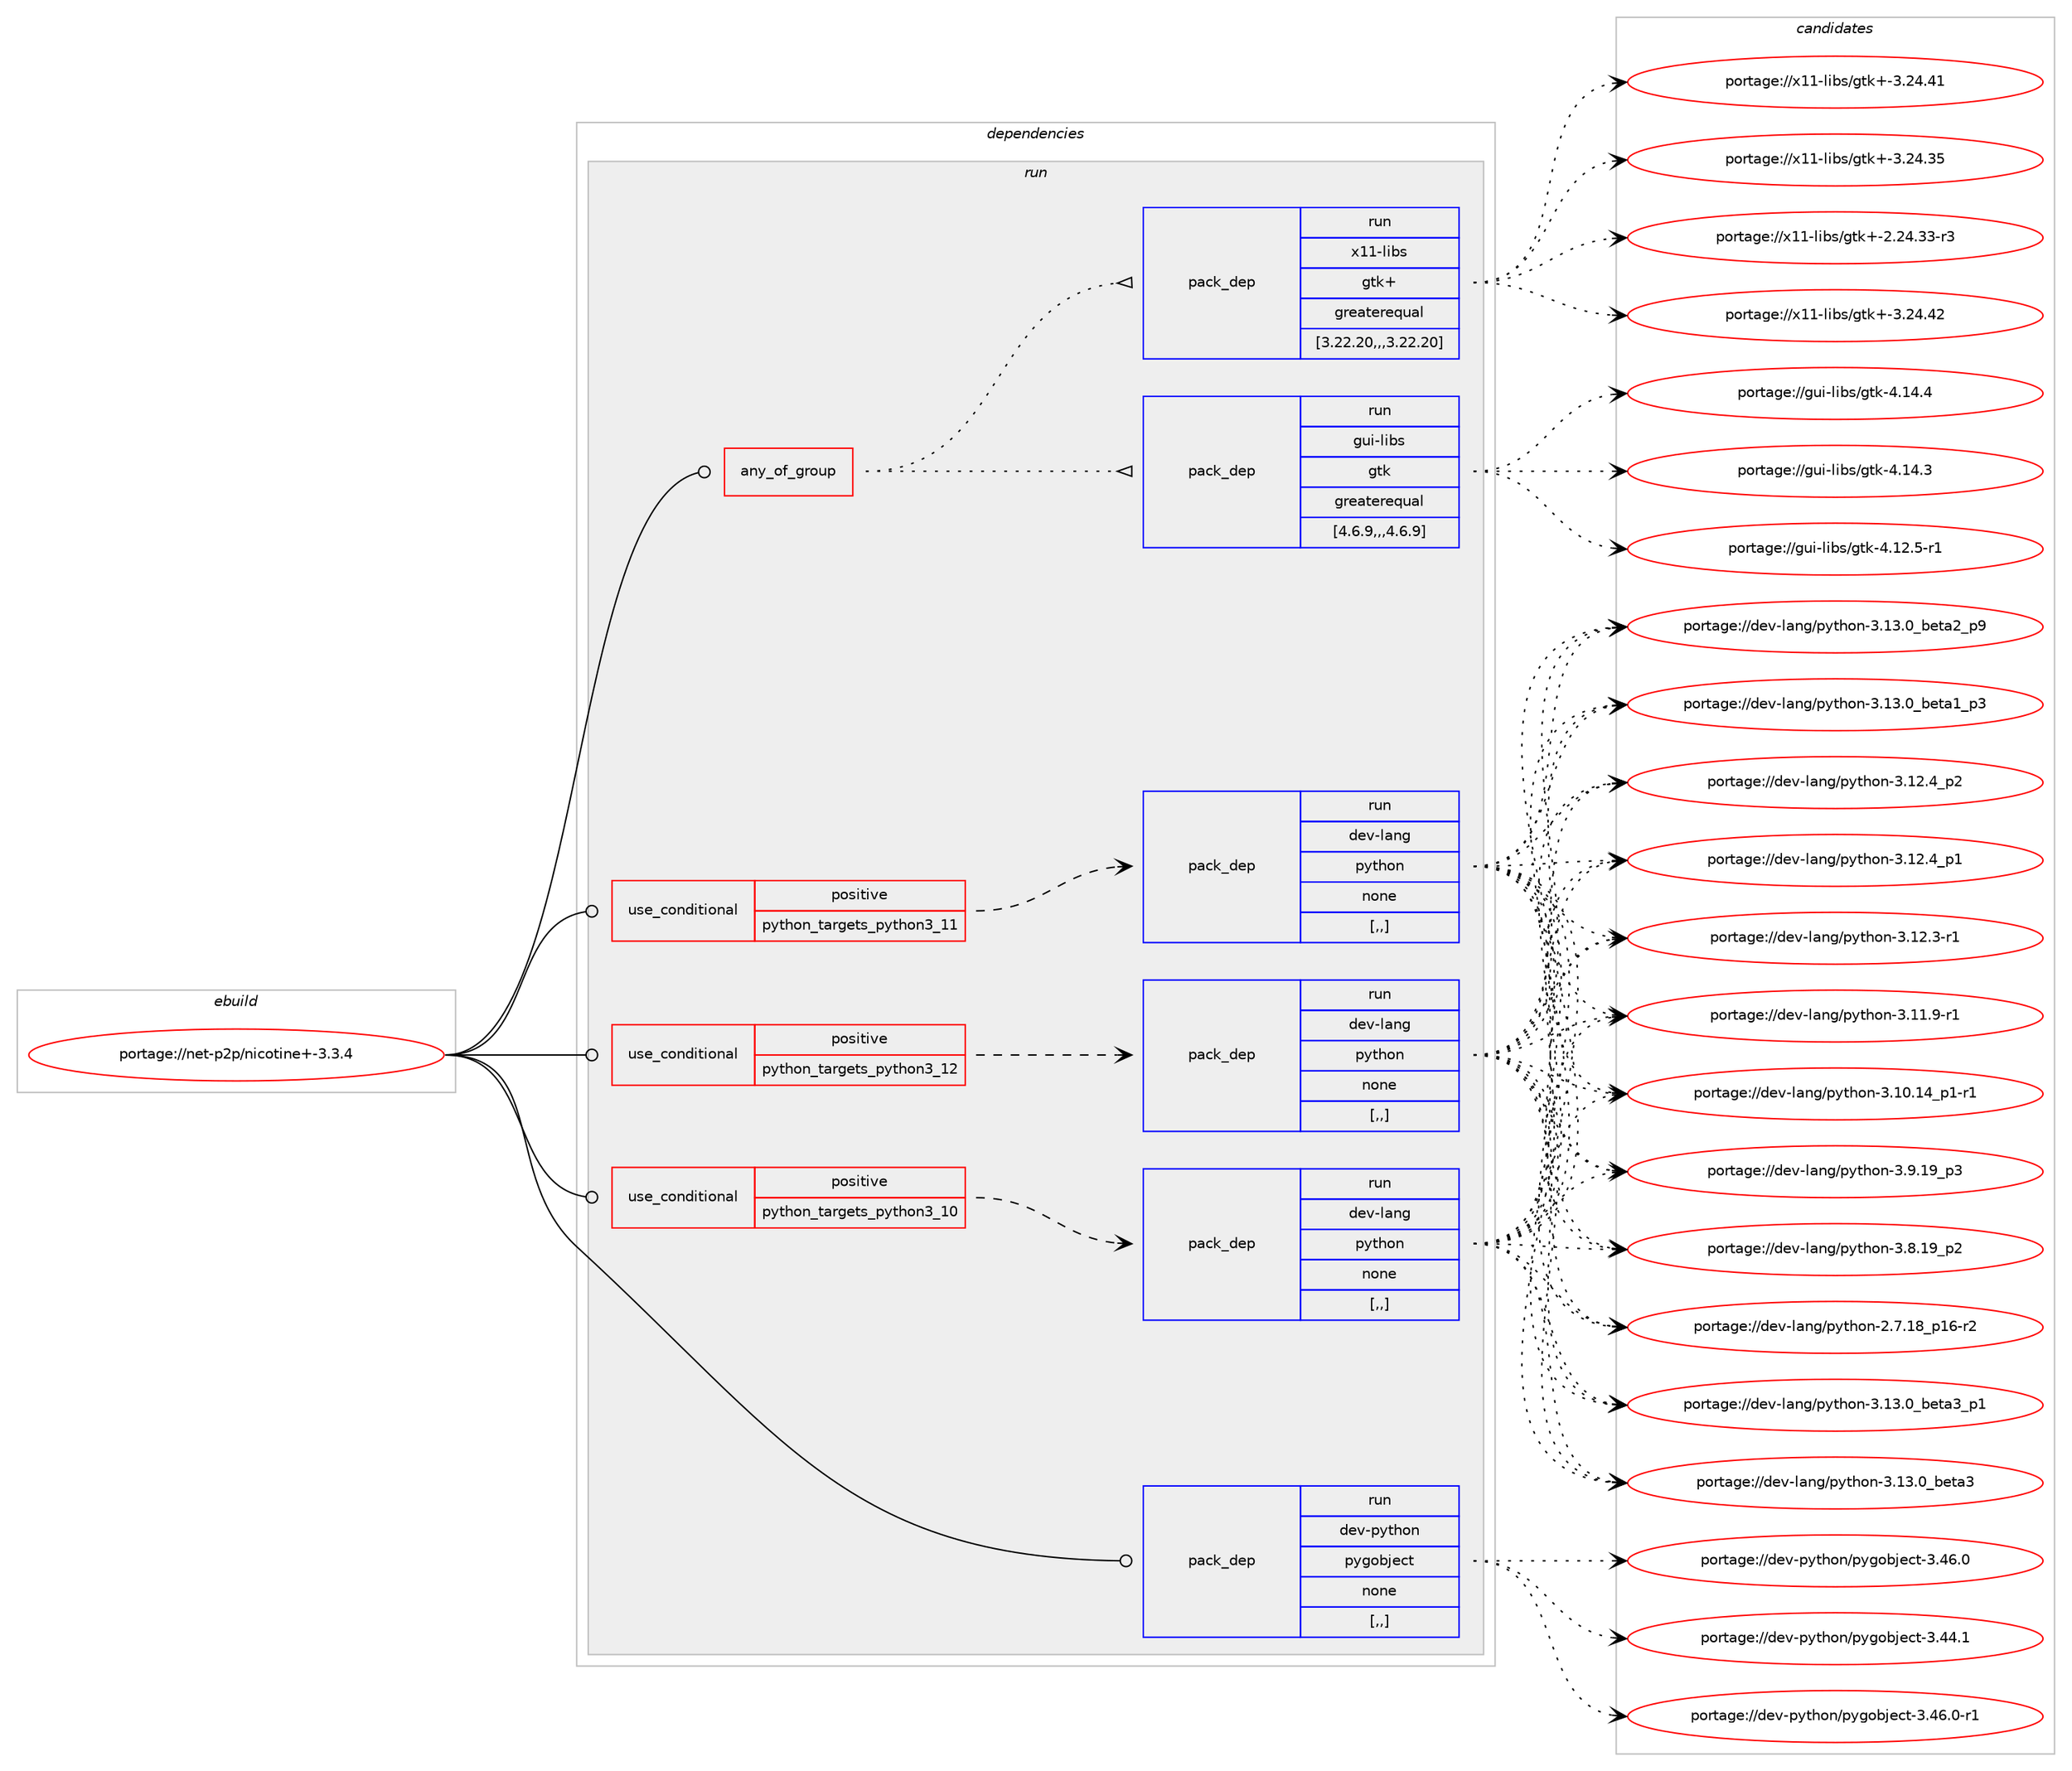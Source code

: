 digraph prolog {

# *************
# Graph options
# *************

newrank=true;
concentrate=true;
compound=true;
graph [rankdir=LR,fontname=Helvetica,fontsize=10,ranksep=1.5];#, ranksep=2.5, nodesep=0.2];
edge  [arrowhead=vee];
node  [fontname=Helvetica,fontsize=10];

# **********
# The ebuild
# **********

subgraph cluster_leftcol {
color=gray;
rank=same;
label=<<i>ebuild</i>>;
id [label="portage://net-p2p/nicotine+-3.3.4", color=red, width=4, href="../net-p2p/nicotine+-3.3.4.svg"];
}

# ****************
# The dependencies
# ****************

subgraph cluster_midcol {
color=gray;
label=<<i>dependencies</i>>;
subgraph cluster_compile {
fillcolor="#eeeeee";
style=filled;
label=<<i>compile</i>>;
}
subgraph cluster_compileandrun {
fillcolor="#eeeeee";
style=filled;
label=<<i>compile and run</i>>;
}
subgraph cluster_run {
fillcolor="#eeeeee";
style=filled;
label=<<i>run</i>>;
subgraph any2555 {
dependency379296 [label=<<TABLE BORDER="0" CELLBORDER="1" CELLSPACING="0" CELLPADDING="4"><TR><TD CELLPADDING="10">any_of_group</TD></TR></TABLE>>, shape=none, color=red];subgraph pack276441 {
dependency379297 [label=<<TABLE BORDER="0" CELLBORDER="1" CELLSPACING="0" CELLPADDING="4" WIDTH="220"><TR><TD ROWSPAN="6" CELLPADDING="30">pack_dep</TD></TR><TR><TD WIDTH="110">run</TD></TR><TR><TD>gui-libs</TD></TR><TR><TD>gtk</TD></TR><TR><TD>greaterequal</TD></TR><TR><TD>[4.6.9,,,4.6.9]</TD></TR></TABLE>>, shape=none, color=blue];
}
dependency379296:e -> dependency379297:w [weight=20,style="dotted",arrowhead="oinv"];
subgraph pack276442 {
dependency379298 [label=<<TABLE BORDER="0" CELLBORDER="1" CELLSPACING="0" CELLPADDING="4" WIDTH="220"><TR><TD ROWSPAN="6" CELLPADDING="30">pack_dep</TD></TR><TR><TD WIDTH="110">run</TD></TR><TR><TD>x11-libs</TD></TR><TR><TD>gtk+</TD></TR><TR><TD>greaterequal</TD></TR><TR><TD>[3.22.20,,,3.22.20]</TD></TR></TABLE>>, shape=none, color=blue];
}
dependency379296:e -> dependency379298:w [weight=20,style="dotted",arrowhead="oinv"];
}
id:e -> dependency379296:w [weight=20,style="solid",arrowhead="odot"];
subgraph cond100109 {
dependency379299 [label=<<TABLE BORDER="0" CELLBORDER="1" CELLSPACING="0" CELLPADDING="4"><TR><TD ROWSPAN="3" CELLPADDING="10">use_conditional</TD></TR><TR><TD>positive</TD></TR><TR><TD>python_targets_python3_10</TD></TR></TABLE>>, shape=none, color=red];
subgraph pack276443 {
dependency379300 [label=<<TABLE BORDER="0" CELLBORDER="1" CELLSPACING="0" CELLPADDING="4" WIDTH="220"><TR><TD ROWSPAN="6" CELLPADDING="30">pack_dep</TD></TR><TR><TD WIDTH="110">run</TD></TR><TR><TD>dev-lang</TD></TR><TR><TD>python</TD></TR><TR><TD>none</TD></TR><TR><TD>[,,]</TD></TR></TABLE>>, shape=none, color=blue];
}
dependency379299:e -> dependency379300:w [weight=20,style="dashed",arrowhead="vee"];
}
id:e -> dependency379299:w [weight=20,style="solid",arrowhead="odot"];
subgraph cond100110 {
dependency379301 [label=<<TABLE BORDER="0" CELLBORDER="1" CELLSPACING="0" CELLPADDING="4"><TR><TD ROWSPAN="3" CELLPADDING="10">use_conditional</TD></TR><TR><TD>positive</TD></TR><TR><TD>python_targets_python3_11</TD></TR></TABLE>>, shape=none, color=red];
subgraph pack276444 {
dependency379302 [label=<<TABLE BORDER="0" CELLBORDER="1" CELLSPACING="0" CELLPADDING="4" WIDTH="220"><TR><TD ROWSPAN="6" CELLPADDING="30">pack_dep</TD></TR><TR><TD WIDTH="110">run</TD></TR><TR><TD>dev-lang</TD></TR><TR><TD>python</TD></TR><TR><TD>none</TD></TR><TR><TD>[,,]</TD></TR></TABLE>>, shape=none, color=blue];
}
dependency379301:e -> dependency379302:w [weight=20,style="dashed",arrowhead="vee"];
}
id:e -> dependency379301:w [weight=20,style="solid",arrowhead="odot"];
subgraph cond100111 {
dependency379303 [label=<<TABLE BORDER="0" CELLBORDER="1" CELLSPACING="0" CELLPADDING="4"><TR><TD ROWSPAN="3" CELLPADDING="10">use_conditional</TD></TR><TR><TD>positive</TD></TR><TR><TD>python_targets_python3_12</TD></TR></TABLE>>, shape=none, color=red];
subgraph pack276445 {
dependency379304 [label=<<TABLE BORDER="0" CELLBORDER="1" CELLSPACING="0" CELLPADDING="4" WIDTH="220"><TR><TD ROWSPAN="6" CELLPADDING="30">pack_dep</TD></TR><TR><TD WIDTH="110">run</TD></TR><TR><TD>dev-lang</TD></TR><TR><TD>python</TD></TR><TR><TD>none</TD></TR><TR><TD>[,,]</TD></TR></TABLE>>, shape=none, color=blue];
}
dependency379303:e -> dependency379304:w [weight=20,style="dashed",arrowhead="vee"];
}
id:e -> dependency379303:w [weight=20,style="solid",arrowhead="odot"];
subgraph pack276446 {
dependency379305 [label=<<TABLE BORDER="0" CELLBORDER="1" CELLSPACING="0" CELLPADDING="4" WIDTH="220"><TR><TD ROWSPAN="6" CELLPADDING="30">pack_dep</TD></TR><TR><TD WIDTH="110">run</TD></TR><TR><TD>dev-python</TD></TR><TR><TD>pygobject</TD></TR><TR><TD>none</TD></TR><TR><TD>[,,]</TD></TR></TABLE>>, shape=none, color=blue];
}
id:e -> dependency379305:w [weight=20,style="solid",arrowhead="odot"];
}
}

# **************
# The candidates
# **************

subgraph cluster_choices {
rank=same;
color=gray;
label=<<i>candidates</i>>;

subgraph choice276441 {
color=black;
nodesep=1;
choice10311710545108105981154710311610745524649524652 [label="portage://gui-libs/gtk-4.14.4", color=red, width=4,href="../gui-libs/gtk-4.14.4.svg"];
choice10311710545108105981154710311610745524649524651 [label="portage://gui-libs/gtk-4.14.3", color=red, width=4,href="../gui-libs/gtk-4.14.3.svg"];
choice103117105451081059811547103116107455246495046534511449 [label="portage://gui-libs/gtk-4.12.5-r1", color=red, width=4,href="../gui-libs/gtk-4.12.5-r1.svg"];
dependency379297:e -> choice10311710545108105981154710311610745524649524652:w [style=dotted,weight="100"];
dependency379297:e -> choice10311710545108105981154710311610745524649524651:w [style=dotted,weight="100"];
dependency379297:e -> choice103117105451081059811547103116107455246495046534511449:w [style=dotted,weight="100"];
}
subgraph choice276442 {
color=black;
nodesep=1;
choice1204949451081059811547103116107434551465052465250 [label="portage://x11-libs/gtk+-3.24.42", color=red, width=4,href="../x11-libs/gtk+-3.24.42.svg"];
choice1204949451081059811547103116107434551465052465249 [label="portage://x11-libs/gtk+-3.24.41", color=red, width=4,href="../x11-libs/gtk+-3.24.41.svg"];
choice1204949451081059811547103116107434551465052465153 [label="portage://x11-libs/gtk+-3.24.35", color=red, width=4,href="../x11-libs/gtk+-3.24.35.svg"];
choice12049494510810598115471031161074345504650524651514511451 [label="portage://x11-libs/gtk+-2.24.33-r3", color=red, width=4,href="../x11-libs/gtk+-2.24.33-r3.svg"];
dependency379298:e -> choice1204949451081059811547103116107434551465052465250:w [style=dotted,weight="100"];
dependency379298:e -> choice1204949451081059811547103116107434551465052465249:w [style=dotted,weight="100"];
dependency379298:e -> choice1204949451081059811547103116107434551465052465153:w [style=dotted,weight="100"];
dependency379298:e -> choice12049494510810598115471031161074345504650524651514511451:w [style=dotted,weight="100"];
}
subgraph choice276443 {
color=black;
nodesep=1;
choice10010111845108971101034711212111610411111045514649514648959810111697519511249 [label="portage://dev-lang/python-3.13.0_beta3_p1", color=red, width=4,href="../dev-lang/python-3.13.0_beta3_p1.svg"];
choice1001011184510897110103471121211161041111104551464951464895981011169751 [label="portage://dev-lang/python-3.13.0_beta3", color=red, width=4,href="../dev-lang/python-3.13.0_beta3.svg"];
choice10010111845108971101034711212111610411111045514649514648959810111697509511257 [label="portage://dev-lang/python-3.13.0_beta2_p9", color=red, width=4,href="../dev-lang/python-3.13.0_beta2_p9.svg"];
choice10010111845108971101034711212111610411111045514649514648959810111697499511251 [label="portage://dev-lang/python-3.13.0_beta1_p3", color=red, width=4,href="../dev-lang/python-3.13.0_beta1_p3.svg"];
choice100101118451089711010347112121116104111110455146495046529511250 [label="portage://dev-lang/python-3.12.4_p2", color=red, width=4,href="../dev-lang/python-3.12.4_p2.svg"];
choice100101118451089711010347112121116104111110455146495046529511249 [label="portage://dev-lang/python-3.12.4_p1", color=red, width=4,href="../dev-lang/python-3.12.4_p1.svg"];
choice100101118451089711010347112121116104111110455146495046514511449 [label="portage://dev-lang/python-3.12.3-r1", color=red, width=4,href="../dev-lang/python-3.12.3-r1.svg"];
choice100101118451089711010347112121116104111110455146494946574511449 [label="portage://dev-lang/python-3.11.9-r1", color=red, width=4,href="../dev-lang/python-3.11.9-r1.svg"];
choice100101118451089711010347112121116104111110455146494846495295112494511449 [label="portage://dev-lang/python-3.10.14_p1-r1", color=red, width=4,href="../dev-lang/python-3.10.14_p1-r1.svg"];
choice100101118451089711010347112121116104111110455146574649579511251 [label="portage://dev-lang/python-3.9.19_p3", color=red, width=4,href="../dev-lang/python-3.9.19_p3.svg"];
choice100101118451089711010347112121116104111110455146564649579511250 [label="portage://dev-lang/python-3.8.19_p2", color=red, width=4,href="../dev-lang/python-3.8.19_p2.svg"];
choice100101118451089711010347112121116104111110455046554649569511249544511450 [label="portage://dev-lang/python-2.7.18_p16-r2", color=red, width=4,href="../dev-lang/python-2.7.18_p16-r2.svg"];
dependency379300:e -> choice10010111845108971101034711212111610411111045514649514648959810111697519511249:w [style=dotted,weight="100"];
dependency379300:e -> choice1001011184510897110103471121211161041111104551464951464895981011169751:w [style=dotted,weight="100"];
dependency379300:e -> choice10010111845108971101034711212111610411111045514649514648959810111697509511257:w [style=dotted,weight="100"];
dependency379300:e -> choice10010111845108971101034711212111610411111045514649514648959810111697499511251:w [style=dotted,weight="100"];
dependency379300:e -> choice100101118451089711010347112121116104111110455146495046529511250:w [style=dotted,weight="100"];
dependency379300:e -> choice100101118451089711010347112121116104111110455146495046529511249:w [style=dotted,weight="100"];
dependency379300:e -> choice100101118451089711010347112121116104111110455146495046514511449:w [style=dotted,weight="100"];
dependency379300:e -> choice100101118451089711010347112121116104111110455146494946574511449:w [style=dotted,weight="100"];
dependency379300:e -> choice100101118451089711010347112121116104111110455146494846495295112494511449:w [style=dotted,weight="100"];
dependency379300:e -> choice100101118451089711010347112121116104111110455146574649579511251:w [style=dotted,weight="100"];
dependency379300:e -> choice100101118451089711010347112121116104111110455146564649579511250:w [style=dotted,weight="100"];
dependency379300:e -> choice100101118451089711010347112121116104111110455046554649569511249544511450:w [style=dotted,weight="100"];
}
subgraph choice276444 {
color=black;
nodesep=1;
choice10010111845108971101034711212111610411111045514649514648959810111697519511249 [label="portage://dev-lang/python-3.13.0_beta3_p1", color=red, width=4,href="../dev-lang/python-3.13.0_beta3_p1.svg"];
choice1001011184510897110103471121211161041111104551464951464895981011169751 [label="portage://dev-lang/python-3.13.0_beta3", color=red, width=4,href="../dev-lang/python-3.13.0_beta3.svg"];
choice10010111845108971101034711212111610411111045514649514648959810111697509511257 [label="portage://dev-lang/python-3.13.0_beta2_p9", color=red, width=4,href="../dev-lang/python-3.13.0_beta2_p9.svg"];
choice10010111845108971101034711212111610411111045514649514648959810111697499511251 [label="portage://dev-lang/python-3.13.0_beta1_p3", color=red, width=4,href="../dev-lang/python-3.13.0_beta1_p3.svg"];
choice100101118451089711010347112121116104111110455146495046529511250 [label="portage://dev-lang/python-3.12.4_p2", color=red, width=4,href="../dev-lang/python-3.12.4_p2.svg"];
choice100101118451089711010347112121116104111110455146495046529511249 [label="portage://dev-lang/python-3.12.4_p1", color=red, width=4,href="../dev-lang/python-3.12.4_p1.svg"];
choice100101118451089711010347112121116104111110455146495046514511449 [label="portage://dev-lang/python-3.12.3-r1", color=red, width=4,href="../dev-lang/python-3.12.3-r1.svg"];
choice100101118451089711010347112121116104111110455146494946574511449 [label="portage://dev-lang/python-3.11.9-r1", color=red, width=4,href="../dev-lang/python-3.11.9-r1.svg"];
choice100101118451089711010347112121116104111110455146494846495295112494511449 [label="portage://dev-lang/python-3.10.14_p1-r1", color=red, width=4,href="../dev-lang/python-3.10.14_p1-r1.svg"];
choice100101118451089711010347112121116104111110455146574649579511251 [label="portage://dev-lang/python-3.9.19_p3", color=red, width=4,href="../dev-lang/python-3.9.19_p3.svg"];
choice100101118451089711010347112121116104111110455146564649579511250 [label="portage://dev-lang/python-3.8.19_p2", color=red, width=4,href="../dev-lang/python-3.8.19_p2.svg"];
choice100101118451089711010347112121116104111110455046554649569511249544511450 [label="portage://dev-lang/python-2.7.18_p16-r2", color=red, width=4,href="../dev-lang/python-2.7.18_p16-r2.svg"];
dependency379302:e -> choice10010111845108971101034711212111610411111045514649514648959810111697519511249:w [style=dotted,weight="100"];
dependency379302:e -> choice1001011184510897110103471121211161041111104551464951464895981011169751:w [style=dotted,weight="100"];
dependency379302:e -> choice10010111845108971101034711212111610411111045514649514648959810111697509511257:w [style=dotted,weight="100"];
dependency379302:e -> choice10010111845108971101034711212111610411111045514649514648959810111697499511251:w [style=dotted,weight="100"];
dependency379302:e -> choice100101118451089711010347112121116104111110455146495046529511250:w [style=dotted,weight="100"];
dependency379302:e -> choice100101118451089711010347112121116104111110455146495046529511249:w [style=dotted,weight="100"];
dependency379302:e -> choice100101118451089711010347112121116104111110455146495046514511449:w [style=dotted,weight="100"];
dependency379302:e -> choice100101118451089711010347112121116104111110455146494946574511449:w [style=dotted,weight="100"];
dependency379302:e -> choice100101118451089711010347112121116104111110455146494846495295112494511449:w [style=dotted,weight="100"];
dependency379302:e -> choice100101118451089711010347112121116104111110455146574649579511251:w [style=dotted,weight="100"];
dependency379302:e -> choice100101118451089711010347112121116104111110455146564649579511250:w [style=dotted,weight="100"];
dependency379302:e -> choice100101118451089711010347112121116104111110455046554649569511249544511450:w [style=dotted,weight="100"];
}
subgraph choice276445 {
color=black;
nodesep=1;
choice10010111845108971101034711212111610411111045514649514648959810111697519511249 [label="portage://dev-lang/python-3.13.0_beta3_p1", color=red, width=4,href="../dev-lang/python-3.13.0_beta3_p1.svg"];
choice1001011184510897110103471121211161041111104551464951464895981011169751 [label="portage://dev-lang/python-3.13.0_beta3", color=red, width=4,href="../dev-lang/python-3.13.0_beta3.svg"];
choice10010111845108971101034711212111610411111045514649514648959810111697509511257 [label="portage://dev-lang/python-3.13.0_beta2_p9", color=red, width=4,href="../dev-lang/python-3.13.0_beta2_p9.svg"];
choice10010111845108971101034711212111610411111045514649514648959810111697499511251 [label="portage://dev-lang/python-3.13.0_beta1_p3", color=red, width=4,href="../dev-lang/python-3.13.0_beta1_p3.svg"];
choice100101118451089711010347112121116104111110455146495046529511250 [label="portage://dev-lang/python-3.12.4_p2", color=red, width=4,href="../dev-lang/python-3.12.4_p2.svg"];
choice100101118451089711010347112121116104111110455146495046529511249 [label="portage://dev-lang/python-3.12.4_p1", color=red, width=4,href="../dev-lang/python-3.12.4_p1.svg"];
choice100101118451089711010347112121116104111110455146495046514511449 [label="portage://dev-lang/python-3.12.3-r1", color=red, width=4,href="../dev-lang/python-3.12.3-r1.svg"];
choice100101118451089711010347112121116104111110455146494946574511449 [label="portage://dev-lang/python-3.11.9-r1", color=red, width=4,href="../dev-lang/python-3.11.9-r1.svg"];
choice100101118451089711010347112121116104111110455146494846495295112494511449 [label="portage://dev-lang/python-3.10.14_p1-r1", color=red, width=4,href="../dev-lang/python-3.10.14_p1-r1.svg"];
choice100101118451089711010347112121116104111110455146574649579511251 [label="portage://dev-lang/python-3.9.19_p3", color=red, width=4,href="../dev-lang/python-3.9.19_p3.svg"];
choice100101118451089711010347112121116104111110455146564649579511250 [label="portage://dev-lang/python-3.8.19_p2", color=red, width=4,href="../dev-lang/python-3.8.19_p2.svg"];
choice100101118451089711010347112121116104111110455046554649569511249544511450 [label="portage://dev-lang/python-2.7.18_p16-r2", color=red, width=4,href="../dev-lang/python-2.7.18_p16-r2.svg"];
dependency379304:e -> choice10010111845108971101034711212111610411111045514649514648959810111697519511249:w [style=dotted,weight="100"];
dependency379304:e -> choice1001011184510897110103471121211161041111104551464951464895981011169751:w [style=dotted,weight="100"];
dependency379304:e -> choice10010111845108971101034711212111610411111045514649514648959810111697509511257:w [style=dotted,weight="100"];
dependency379304:e -> choice10010111845108971101034711212111610411111045514649514648959810111697499511251:w [style=dotted,weight="100"];
dependency379304:e -> choice100101118451089711010347112121116104111110455146495046529511250:w [style=dotted,weight="100"];
dependency379304:e -> choice100101118451089711010347112121116104111110455146495046529511249:w [style=dotted,weight="100"];
dependency379304:e -> choice100101118451089711010347112121116104111110455146495046514511449:w [style=dotted,weight="100"];
dependency379304:e -> choice100101118451089711010347112121116104111110455146494946574511449:w [style=dotted,weight="100"];
dependency379304:e -> choice100101118451089711010347112121116104111110455146494846495295112494511449:w [style=dotted,weight="100"];
dependency379304:e -> choice100101118451089711010347112121116104111110455146574649579511251:w [style=dotted,weight="100"];
dependency379304:e -> choice100101118451089711010347112121116104111110455146564649579511250:w [style=dotted,weight="100"];
dependency379304:e -> choice100101118451089711010347112121116104111110455046554649569511249544511450:w [style=dotted,weight="100"];
}
subgraph choice276446 {
color=black;
nodesep=1;
choice10010111845112121116104111110471121211031119810610199116455146525446484511449 [label="portage://dev-python/pygobject-3.46.0-r1", color=red, width=4,href="../dev-python/pygobject-3.46.0-r1.svg"];
choice1001011184511212111610411111047112121103111981061019911645514652544648 [label="portage://dev-python/pygobject-3.46.0", color=red, width=4,href="../dev-python/pygobject-3.46.0.svg"];
choice1001011184511212111610411111047112121103111981061019911645514652524649 [label="portage://dev-python/pygobject-3.44.1", color=red, width=4,href="../dev-python/pygobject-3.44.1.svg"];
dependency379305:e -> choice10010111845112121116104111110471121211031119810610199116455146525446484511449:w [style=dotted,weight="100"];
dependency379305:e -> choice1001011184511212111610411111047112121103111981061019911645514652544648:w [style=dotted,weight="100"];
dependency379305:e -> choice1001011184511212111610411111047112121103111981061019911645514652524649:w [style=dotted,weight="100"];
}
}

}
